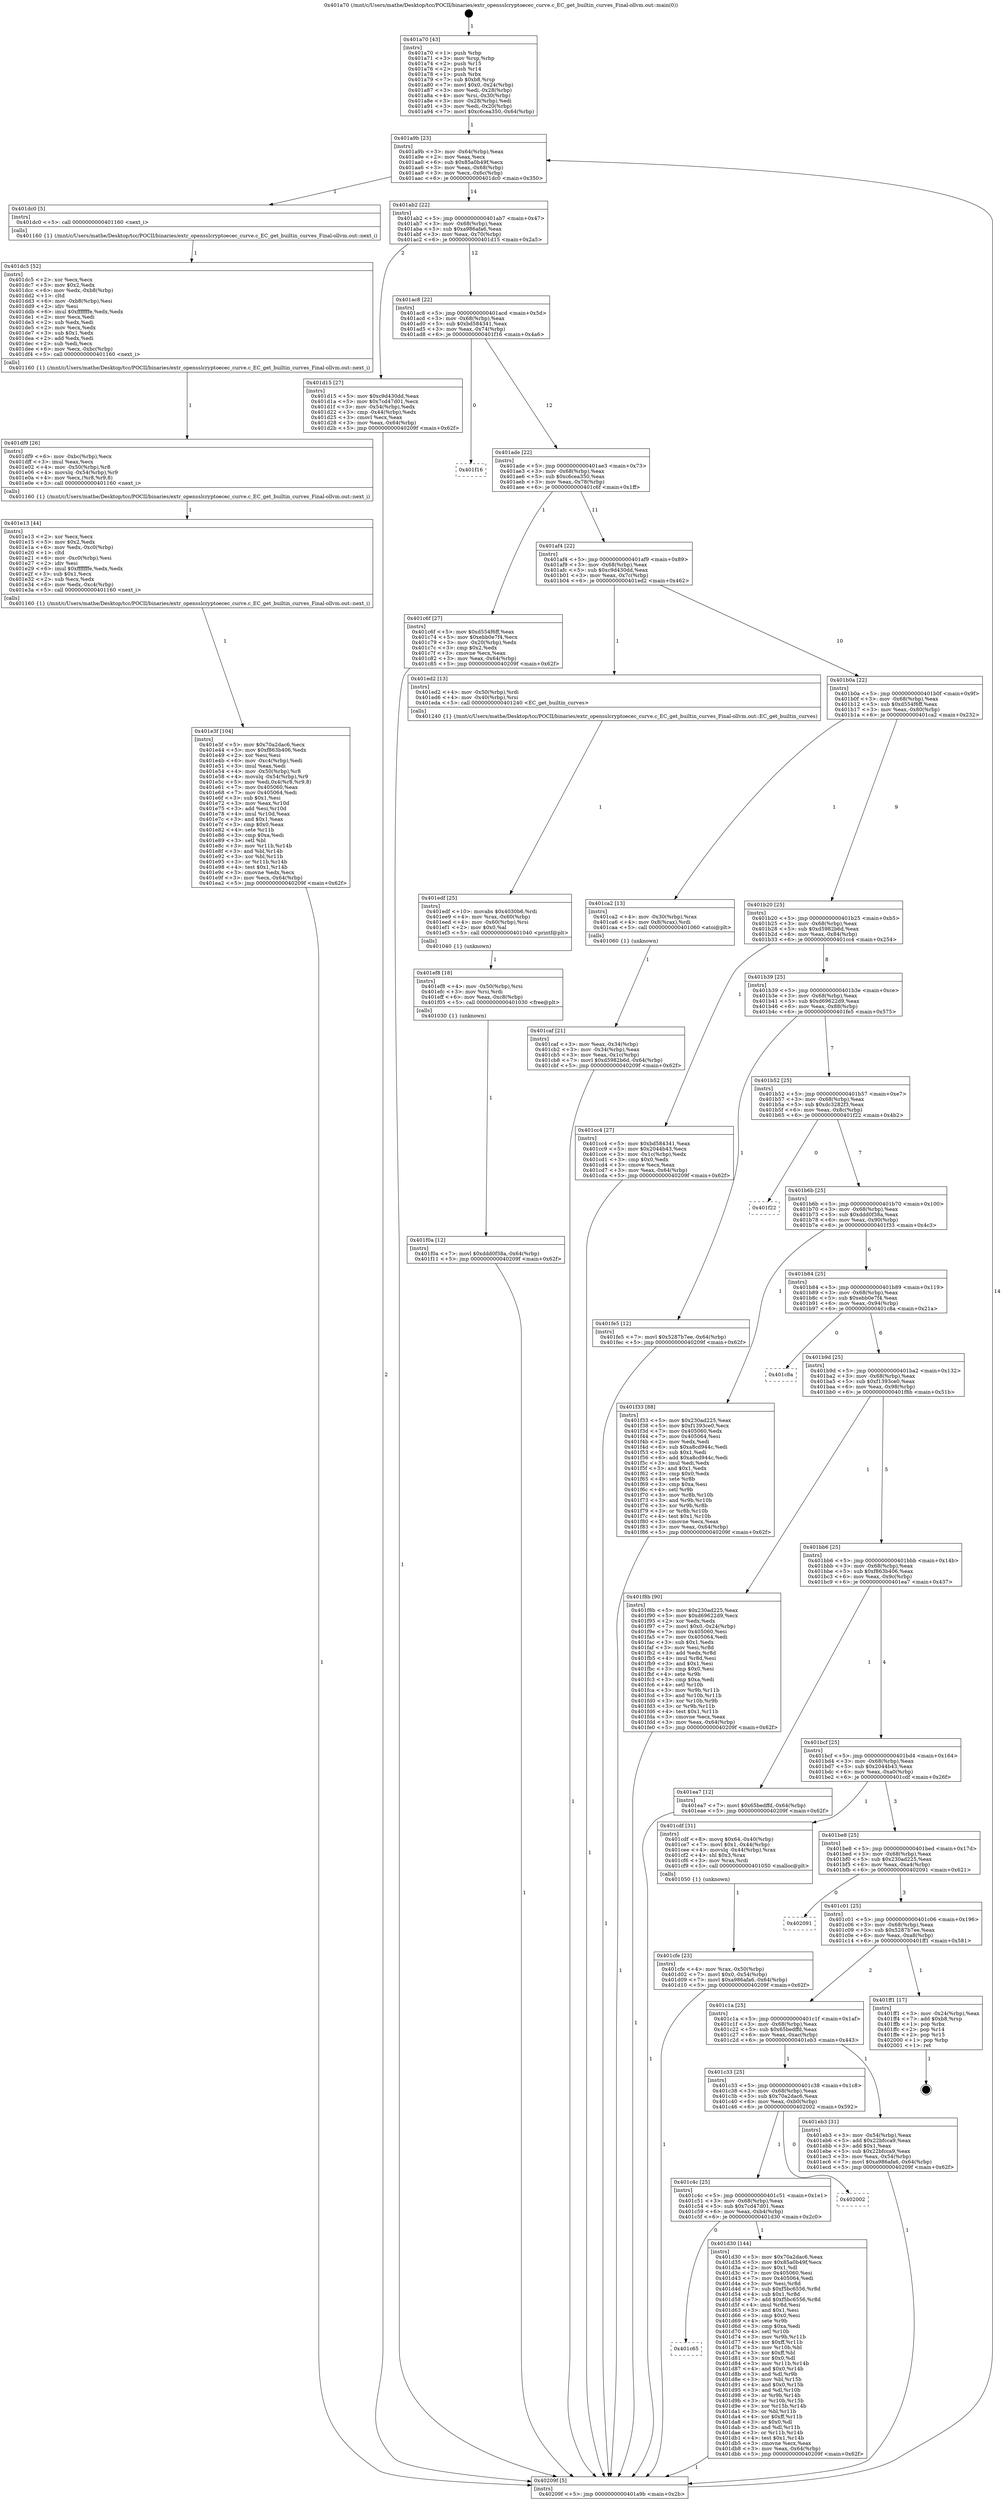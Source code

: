 digraph "0x401a70" {
  label = "0x401a70 (/mnt/c/Users/mathe/Desktop/tcc/POCII/binaries/extr_opensslcryptoecec_curve.c_EC_get_builtin_curves_Final-ollvm.out::main(0))"
  labelloc = "t"
  node[shape=record]

  Entry [label="",width=0.3,height=0.3,shape=circle,fillcolor=black,style=filled]
  "0x401a9b" [label="{
     0x401a9b [23]\l
     | [instrs]\l
     &nbsp;&nbsp;0x401a9b \<+3\>: mov -0x64(%rbp),%eax\l
     &nbsp;&nbsp;0x401a9e \<+2\>: mov %eax,%ecx\l
     &nbsp;&nbsp;0x401aa0 \<+6\>: sub $0x85a0b49f,%ecx\l
     &nbsp;&nbsp;0x401aa6 \<+3\>: mov %eax,-0x68(%rbp)\l
     &nbsp;&nbsp;0x401aa9 \<+3\>: mov %ecx,-0x6c(%rbp)\l
     &nbsp;&nbsp;0x401aac \<+6\>: je 0000000000401dc0 \<main+0x350\>\l
  }"]
  "0x401dc0" [label="{
     0x401dc0 [5]\l
     | [instrs]\l
     &nbsp;&nbsp;0x401dc0 \<+5\>: call 0000000000401160 \<next_i\>\l
     | [calls]\l
     &nbsp;&nbsp;0x401160 \{1\} (/mnt/c/Users/mathe/Desktop/tcc/POCII/binaries/extr_opensslcryptoecec_curve.c_EC_get_builtin_curves_Final-ollvm.out::next_i)\l
  }"]
  "0x401ab2" [label="{
     0x401ab2 [22]\l
     | [instrs]\l
     &nbsp;&nbsp;0x401ab2 \<+5\>: jmp 0000000000401ab7 \<main+0x47\>\l
     &nbsp;&nbsp;0x401ab7 \<+3\>: mov -0x68(%rbp),%eax\l
     &nbsp;&nbsp;0x401aba \<+5\>: sub $0xa986afa6,%eax\l
     &nbsp;&nbsp;0x401abf \<+3\>: mov %eax,-0x70(%rbp)\l
     &nbsp;&nbsp;0x401ac2 \<+6\>: je 0000000000401d15 \<main+0x2a5\>\l
  }"]
  Exit [label="",width=0.3,height=0.3,shape=circle,fillcolor=black,style=filled,peripheries=2]
  "0x401d15" [label="{
     0x401d15 [27]\l
     | [instrs]\l
     &nbsp;&nbsp;0x401d15 \<+5\>: mov $0xc9d430dd,%eax\l
     &nbsp;&nbsp;0x401d1a \<+5\>: mov $0x7cd47d01,%ecx\l
     &nbsp;&nbsp;0x401d1f \<+3\>: mov -0x54(%rbp),%edx\l
     &nbsp;&nbsp;0x401d22 \<+3\>: cmp -0x44(%rbp),%edx\l
     &nbsp;&nbsp;0x401d25 \<+3\>: cmovl %ecx,%eax\l
     &nbsp;&nbsp;0x401d28 \<+3\>: mov %eax,-0x64(%rbp)\l
     &nbsp;&nbsp;0x401d2b \<+5\>: jmp 000000000040209f \<main+0x62f\>\l
  }"]
  "0x401ac8" [label="{
     0x401ac8 [22]\l
     | [instrs]\l
     &nbsp;&nbsp;0x401ac8 \<+5\>: jmp 0000000000401acd \<main+0x5d\>\l
     &nbsp;&nbsp;0x401acd \<+3\>: mov -0x68(%rbp),%eax\l
     &nbsp;&nbsp;0x401ad0 \<+5\>: sub $0xbd584341,%eax\l
     &nbsp;&nbsp;0x401ad5 \<+3\>: mov %eax,-0x74(%rbp)\l
     &nbsp;&nbsp;0x401ad8 \<+6\>: je 0000000000401f16 \<main+0x4a6\>\l
  }"]
  "0x401f0a" [label="{
     0x401f0a [12]\l
     | [instrs]\l
     &nbsp;&nbsp;0x401f0a \<+7\>: movl $0xddd0f38a,-0x64(%rbp)\l
     &nbsp;&nbsp;0x401f11 \<+5\>: jmp 000000000040209f \<main+0x62f\>\l
  }"]
  "0x401f16" [label="{
     0x401f16\l
  }", style=dashed]
  "0x401ade" [label="{
     0x401ade [22]\l
     | [instrs]\l
     &nbsp;&nbsp;0x401ade \<+5\>: jmp 0000000000401ae3 \<main+0x73\>\l
     &nbsp;&nbsp;0x401ae3 \<+3\>: mov -0x68(%rbp),%eax\l
     &nbsp;&nbsp;0x401ae6 \<+5\>: sub $0xc6cea350,%eax\l
     &nbsp;&nbsp;0x401aeb \<+3\>: mov %eax,-0x78(%rbp)\l
     &nbsp;&nbsp;0x401aee \<+6\>: je 0000000000401c6f \<main+0x1ff\>\l
  }"]
  "0x401ef8" [label="{
     0x401ef8 [18]\l
     | [instrs]\l
     &nbsp;&nbsp;0x401ef8 \<+4\>: mov -0x50(%rbp),%rsi\l
     &nbsp;&nbsp;0x401efc \<+3\>: mov %rsi,%rdi\l
     &nbsp;&nbsp;0x401eff \<+6\>: mov %eax,-0xc8(%rbp)\l
     &nbsp;&nbsp;0x401f05 \<+5\>: call 0000000000401030 \<free@plt\>\l
     | [calls]\l
     &nbsp;&nbsp;0x401030 \{1\} (unknown)\l
  }"]
  "0x401c6f" [label="{
     0x401c6f [27]\l
     | [instrs]\l
     &nbsp;&nbsp;0x401c6f \<+5\>: mov $0xd554f6ff,%eax\l
     &nbsp;&nbsp;0x401c74 \<+5\>: mov $0xebb0e7f4,%ecx\l
     &nbsp;&nbsp;0x401c79 \<+3\>: mov -0x20(%rbp),%edx\l
     &nbsp;&nbsp;0x401c7c \<+3\>: cmp $0x2,%edx\l
     &nbsp;&nbsp;0x401c7f \<+3\>: cmovne %ecx,%eax\l
     &nbsp;&nbsp;0x401c82 \<+3\>: mov %eax,-0x64(%rbp)\l
     &nbsp;&nbsp;0x401c85 \<+5\>: jmp 000000000040209f \<main+0x62f\>\l
  }"]
  "0x401af4" [label="{
     0x401af4 [22]\l
     | [instrs]\l
     &nbsp;&nbsp;0x401af4 \<+5\>: jmp 0000000000401af9 \<main+0x89\>\l
     &nbsp;&nbsp;0x401af9 \<+3\>: mov -0x68(%rbp),%eax\l
     &nbsp;&nbsp;0x401afc \<+5\>: sub $0xc9d430dd,%eax\l
     &nbsp;&nbsp;0x401b01 \<+3\>: mov %eax,-0x7c(%rbp)\l
     &nbsp;&nbsp;0x401b04 \<+6\>: je 0000000000401ed2 \<main+0x462\>\l
  }"]
  "0x40209f" [label="{
     0x40209f [5]\l
     | [instrs]\l
     &nbsp;&nbsp;0x40209f \<+5\>: jmp 0000000000401a9b \<main+0x2b\>\l
  }"]
  "0x401a70" [label="{
     0x401a70 [43]\l
     | [instrs]\l
     &nbsp;&nbsp;0x401a70 \<+1\>: push %rbp\l
     &nbsp;&nbsp;0x401a71 \<+3\>: mov %rsp,%rbp\l
     &nbsp;&nbsp;0x401a74 \<+2\>: push %r15\l
     &nbsp;&nbsp;0x401a76 \<+2\>: push %r14\l
     &nbsp;&nbsp;0x401a78 \<+1\>: push %rbx\l
     &nbsp;&nbsp;0x401a79 \<+7\>: sub $0xb8,%rsp\l
     &nbsp;&nbsp;0x401a80 \<+7\>: movl $0x0,-0x24(%rbp)\l
     &nbsp;&nbsp;0x401a87 \<+3\>: mov %edi,-0x28(%rbp)\l
     &nbsp;&nbsp;0x401a8a \<+4\>: mov %rsi,-0x30(%rbp)\l
     &nbsp;&nbsp;0x401a8e \<+3\>: mov -0x28(%rbp),%edi\l
     &nbsp;&nbsp;0x401a91 \<+3\>: mov %edi,-0x20(%rbp)\l
     &nbsp;&nbsp;0x401a94 \<+7\>: movl $0xc6cea350,-0x64(%rbp)\l
  }"]
  "0x401edf" [label="{
     0x401edf [25]\l
     | [instrs]\l
     &nbsp;&nbsp;0x401edf \<+10\>: movabs $0x4030b6,%rdi\l
     &nbsp;&nbsp;0x401ee9 \<+4\>: mov %rax,-0x60(%rbp)\l
     &nbsp;&nbsp;0x401eed \<+4\>: mov -0x60(%rbp),%rsi\l
     &nbsp;&nbsp;0x401ef1 \<+2\>: mov $0x0,%al\l
     &nbsp;&nbsp;0x401ef3 \<+5\>: call 0000000000401040 \<printf@plt\>\l
     | [calls]\l
     &nbsp;&nbsp;0x401040 \{1\} (unknown)\l
  }"]
  "0x401ed2" [label="{
     0x401ed2 [13]\l
     | [instrs]\l
     &nbsp;&nbsp;0x401ed2 \<+4\>: mov -0x50(%rbp),%rdi\l
     &nbsp;&nbsp;0x401ed6 \<+4\>: mov -0x40(%rbp),%rsi\l
     &nbsp;&nbsp;0x401eda \<+5\>: call 0000000000401240 \<EC_get_builtin_curves\>\l
     | [calls]\l
     &nbsp;&nbsp;0x401240 \{1\} (/mnt/c/Users/mathe/Desktop/tcc/POCII/binaries/extr_opensslcryptoecec_curve.c_EC_get_builtin_curves_Final-ollvm.out::EC_get_builtin_curves)\l
  }"]
  "0x401b0a" [label="{
     0x401b0a [22]\l
     | [instrs]\l
     &nbsp;&nbsp;0x401b0a \<+5\>: jmp 0000000000401b0f \<main+0x9f\>\l
     &nbsp;&nbsp;0x401b0f \<+3\>: mov -0x68(%rbp),%eax\l
     &nbsp;&nbsp;0x401b12 \<+5\>: sub $0xd554f6ff,%eax\l
     &nbsp;&nbsp;0x401b17 \<+3\>: mov %eax,-0x80(%rbp)\l
     &nbsp;&nbsp;0x401b1a \<+6\>: je 0000000000401ca2 \<main+0x232\>\l
  }"]
  "0x401e3f" [label="{
     0x401e3f [104]\l
     | [instrs]\l
     &nbsp;&nbsp;0x401e3f \<+5\>: mov $0x70a2dac6,%ecx\l
     &nbsp;&nbsp;0x401e44 \<+5\>: mov $0xf863b406,%edx\l
     &nbsp;&nbsp;0x401e49 \<+2\>: xor %esi,%esi\l
     &nbsp;&nbsp;0x401e4b \<+6\>: mov -0xc4(%rbp),%edi\l
     &nbsp;&nbsp;0x401e51 \<+3\>: imul %eax,%edi\l
     &nbsp;&nbsp;0x401e54 \<+4\>: mov -0x50(%rbp),%r8\l
     &nbsp;&nbsp;0x401e58 \<+4\>: movslq -0x54(%rbp),%r9\l
     &nbsp;&nbsp;0x401e5c \<+5\>: mov %edi,0x4(%r8,%r9,8)\l
     &nbsp;&nbsp;0x401e61 \<+7\>: mov 0x405060,%eax\l
     &nbsp;&nbsp;0x401e68 \<+7\>: mov 0x405064,%edi\l
     &nbsp;&nbsp;0x401e6f \<+3\>: sub $0x1,%esi\l
     &nbsp;&nbsp;0x401e72 \<+3\>: mov %eax,%r10d\l
     &nbsp;&nbsp;0x401e75 \<+3\>: add %esi,%r10d\l
     &nbsp;&nbsp;0x401e78 \<+4\>: imul %r10d,%eax\l
     &nbsp;&nbsp;0x401e7c \<+3\>: and $0x1,%eax\l
     &nbsp;&nbsp;0x401e7f \<+3\>: cmp $0x0,%eax\l
     &nbsp;&nbsp;0x401e82 \<+4\>: sete %r11b\l
     &nbsp;&nbsp;0x401e86 \<+3\>: cmp $0xa,%edi\l
     &nbsp;&nbsp;0x401e89 \<+3\>: setl %bl\l
     &nbsp;&nbsp;0x401e8c \<+3\>: mov %r11b,%r14b\l
     &nbsp;&nbsp;0x401e8f \<+3\>: and %bl,%r14b\l
     &nbsp;&nbsp;0x401e92 \<+3\>: xor %bl,%r11b\l
     &nbsp;&nbsp;0x401e95 \<+3\>: or %r11b,%r14b\l
     &nbsp;&nbsp;0x401e98 \<+4\>: test $0x1,%r14b\l
     &nbsp;&nbsp;0x401e9c \<+3\>: cmovne %edx,%ecx\l
     &nbsp;&nbsp;0x401e9f \<+3\>: mov %ecx,-0x64(%rbp)\l
     &nbsp;&nbsp;0x401ea2 \<+5\>: jmp 000000000040209f \<main+0x62f\>\l
  }"]
  "0x401ca2" [label="{
     0x401ca2 [13]\l
     | [instrs]\l
     &nbsp;&nbsp;0x401ca2 \<+4\>: mov -0x30(%rbp),%rax\l
     &nbsp;&nbsp;0x401ca6 \<+4\>: mov 0x8(%rax),%rdi\l
     &nbsp;&nbsp;0x401caa \<+5\>: call 0000000000401060 \<atoi@plt\>\l
     | [calls]\l
     &nbsp;&nbsp;0x401060 \{1\} (unknown)\l
  }"]
  "0x401b20" [label="{
     0x401b20 [25]\l
     | [instrs]\l
     &nbsp;&nbsp;0x401b20 \<+5\>: jmp 0000000000401b25 \<main+0xb5\>\l
     &nbsp;&nbsp;0x401b25 \<+3\>: mov -0x68(%rbp),%eax\l
     &nbsp;&nbsp;0x401b28 \<+5\>: sub $0xd5982b6d,%eax\l
     &nbsp;&nbsp;0x401b2d \<+6\>: mov %eax,-0x84(%rbp)\l
     &nbsp;&nbsp;0x401b33 \<+6\>: je 0000000000401cc4 \<main+0x254\>\l
  }"]
  "0x401caf" [label="{
     0x401caf [21]\l
     | [instrs]\l
     &nbsp;&nbsp;0x401caf \<+3\>: mov %eax,-0x34(%rbp)\l
     &nbsp;&nbsp;0x401cb2 \<+3\>: mov -0x34(%rbp),%eax\l
     &nbsp;&nbsp;0x401cb5 \<+3\>: mov %eax,-0x1c(%rbp)\l
     &nbsp;&nbsp;0x401cb8 \<+7\>: movl $0xd5982b6d,-0x64(%rbp)\l
     &nbsp;&nbsp;0x401cbf \<+5\>: jmp 000000000040209f \<main+0x62f\>\l
  }"]
  "0x401e13" [label="{
     0x401e13 [44]\l
     | [instrs]\l
     &nbsp;&nbsp;0x401e13 \<+2\>: xor %ecx,%ecx\l
     &nbsp;&nbsp;0x401e15 \<+5\>: mov $0x2,%edx\l
     &nbsp;&nbsp;0x401e1a \<+6\>: mov %edx,-0xc0(%rbp)\l
     &nbsp;&nbsp;0x401e20 \<+1\>: cltd\l
     &nbsp;&nbsp;0x401e21 \<+6\>: mov -0xc0(%rbp),%esi\l
     &nbsp;&nbsp;0x401e27 \<+2\>: idiv %esi\l
     &nbsp;&nbsp;0x401e29 \<+6\>: imul $0xfffffffe,%edx,%edx\l
     &nbsp;&nbsp;0x401e2f \<+3\>: sub $0x1,%ecx\l
     &nbsp;&nbsp;0x401e32 \<+2\>: sub %ecx,%edx\l
     &nbsp;&nbsp;0x401e34 \<+6\>: mov %edx,-0xc4(%rbp)\l
     &nbsp;&nbsp;0x401e3a \<+5\>: call 0000000000401160 \<next_i\>\l
     | [calls]\l
     &nbsp;&nbsp;0x401160 \{1\} (/mnt/c/Users/mathe/Desktop/tcc/POCII/binaries/extr_opensslcryptoecec_curve.c_EC_get_builtin_curves_Final-ollvm.out::next_i)\l
  }"]
  "0x401cc4" [label="{
     0x401cc4 [27]\l
     | [instrs]\l
     &nbsp;&nbsp;0x401cc4 \<+5\>: mov $0xbd584341,%eax\l
     &nbsp;&nbsp;0x401cc9 \<+5\>: mov $0x2044b43,%ecx\l
     &nbsp;&nbsp;0x401cce \<+3\>: mov -0x1c(%rbp),%edx\l
     &nbsp;&nbsp;0x401cd1 \<+3\>: cmp $0x0,%edx\l
     &nbsp;&nbsp;0x401cd4 \<+3\>: cmove %ecx,%eax\l
     &nbsp;&nbsp;0x401cd7 \<+3\>: mov %eax,-0x64(%rbp)\l
     &nbsp;&nbsp;0x401cda \<+5\>: jmp 000000000040209f \<main+0x62f\>\l
  }"]
  "0x401b39" [label="{
     0x401b39 [25]\l
     | [instrs]\l
     &nbsp;&nbsp;0x401b39 \<+5\>: jmp 0000000000401b3e \<main+0xce\>\l
     &nbsp;&nbsp;0x401b3e \<+3\>: mov -0x68(%rbp),%eax\l
     &nbsp;&nbsp;0x401b41 \<+5\>: sub $0xd69622d9,%eax\l
     &nbsp;&nbsp;0x401b46 \<+6\>: mov %eax,-0x88(%rbp)\l
     &nbsp;&nbsp;0x401b4c \<+6\>: je 0000000000401fe5 \<main+0x575\>\l
  }"]
  "0x401df9" [label="{
     0x401df9 [26]\l
     | [instrs]\l
     &nbsp;&nbsp;0x401df9 \<+6\>: mov -0xbc(%rbp),%ecx\l
     &nbsp;&nbsp;0x401dff \<+3\>: imul %eax,%ecx\l
     &nbsp;&nbsp;0x401e02 \<+4\>: mov -0x50(%rbp),%r8\l
     &nbsp;&nbsp;0x401e06 \<+4\>: movslq -0x54(%rbp),%r9\l
     &nbsp;&nbsp;0x401e0a \<+4\>: mov %ecx,(%r8,%r9,8)\l
     &nbsp;&nbsp;0x401e0e \<+5\>: call 0000000000401160 \<next_i\>\l
     | [calls]\l
     &nbsp;&nbsp;0x401160 \{1\} (/mnt/c/Users/mathe/Desktop/tcc/POCII/binaries/extr_opensslcryptoecec_curve.c_EC_get_builtin_curves_Final-ollvm.out::next_i)\l
  }"]
  "0x401fe5" [label="{
     0x401fe5 [12]\l
     | [instrs]\l
     &nbsp;&nbsp;0x401fe5 \<+7\>: movl $0x5287b7ee,-0x64(%rbp)\l
     &nbsp;&nbsp;0x401fec \<+5\>: jmp 000000000040209f \<main+0x62f\>\l
  }"]
  "0x401b52" [label="{
     0x401b52 [25]\l
     | [instrs]\l
     &nbsp;&nbsp;0x401b52 \<+5\>: jmp 0000000000401b57 \<main+0xe7\>\l
     &nbsp;&nbsp;0x401b57 \<+3\>: mov -0x68(%rbp),%eax\l
     &nbsp;&nbsp;0x401b5a \<+5\>: sub $0xdc3282f3,%eax\l
     &nbsp;&nbsp;0x401b5f \<+6\>: mov %eax,-0x8c(%rbp)\l
     &nbsp;&nbsp;0x401b65 \<+6\>: je 0000000000401f22 \<main+0x4b2\>\l
  }"]
  "0x401dc5" [label="{
     0x401dc5 [52]\l
     | [instrs]\l
     &nbsp;&nbsp;0x401dc5 \<+2\>: xor %ecx,%ecx\l
     &nbsp;&nbsp;0x401dc7 \<+5\>: mov $0x2,%edx\l
     &nbsp;&nbsp;0x401dcc \<+6\>: mov %edx,-0xb8(%rbp)\l
     &nbsp;&nbsp;0x401dd2 \<+1\>: cltd\l
     &nbsp;&nbsp;0x401dd3 \<+6\>: mov -0xb8(%rbp),%esi\l
     &nbsp;&nbsp;0x401dd9 \<+2\>: idiv %esi\l
     &nbsp;&nbsp;0x401ddb \<+6\>: imul $0xfffffffe,%edx,%edx\l
     &nbsp;&nbsp;0x401de1 \<+2\>: mov %ecx,%edi\l
     &nbsp;&nbsp;0x401de3 \<+2\>: sub %edx,%edi\l
     &nbsp;&nbsp;0x401de5 \<+2\>: mov %ecx,%edx\l
     &nbsp;&nbsp;0x401de7 \<+3\>: sub $0x1,%edx\l
     &nbsp;&nbsp;0x401dea \<+2\>: add %edx,%edi\l
     &nbsp;&nbsp;0x401dec \<+2\>: sub %edi,%ecx\l
     &nbsp;&nbsp;0x401dee \<+6\>: mov %ecx,-0xbc(%rbp)\l
     &nbsp;&nbsp;0x401df4 \<+5\>: call 0000000000401160 \<next_i\>\l
     | [calls]\l
     &nbsp;&nbsp;0x401160 \{1\} (/mnt/c/Users/mathe/Desktop/tcc/POCII/binaries/extr_opensslcryptoecec_curve.c_EC_get_builtin_curves_Final-ollvm.out::next_i)\l
  }"]
  "0x401f22" [label="{
     0x401f22\l
  }", style=dashed]
  "0x401b6b" [label="{
     0x401b6b [25]\l
     | [instrs]\l
     &nbsp;&nbsp;0x401b6b \<+5\>: jmp 0000000000401b70 \<main+0x100\>\l
     &nbsp;&nbsp;0x401b70 \<+3\>: mov -0x68(%rbp),%eax\l
     &nbsp;&nbsp;0x401b73 \<+5\>: sub $0xddd0f38a,%eax\l
     &nbsp;&nbsp;0x401b78 \<+6\>: mov %eax,-0x90(%rbp)\l
     &nbsp;&nbsp;0x401b7e \<+6\>: je 0000000000401f33 \<main+0x4c3\>\l
  }"]
  "0x401c65" [label="{
     0x401c65\l
  }", style=dashed]
  "0x401f33" [label="{
     0x401f33 [88]\l
     | [instrs]\l
     &nbsp;&nbsp;0x401f33 \<+5\>: mov $0x230ad225,%eax\l
     &nbsp;&nbsp;0x401f38 \<+5\>: mov $0xf1393ce0,%ecx\l
     &nbsp;&nbsp;0x401f3d \<+7\>: mov 0x405060,%edx\l
     &nbsp;&nbsp;0x401f44 \<+7\>: mov 0x405064,%esi\l
     &nbsp;&nbsp;0x401f4b \<+2\>: mov %edx,%edi\l
     &nbsp;&nbsp;0x401f4d \<+6\>: sub $0xa8cd944c,%edi\l
     &nbsp;&nbsp;0x401f53 \<+3\>: sub $0x1,%edi\l
     &nbsp;&nbsp;0x401f56 \<+6\>: add $0xa8cd944c,%edi\l
     &nbsp;&nbsp;0x401f5c \<+3\>: imul %edi,%edx\l
     &nbsp;&nbsp;0x401f5f \<+3\>: and $0x1,%edx\l
     &nbsp;&nbsp;0x401f62 \<+3\>: cmp $0x0,%edx\l
     &nbsp;&nbsp;0x401f65 \<+4\>: sete %r8b\l
     &nbsp;&nbsp;0x401f69 \<+3\>: cmp $0xa,%esi\l
     &nbsp;&nbsp;0x401f6c \<+4\>: setl %r9b\l
     &nbsp;&nbsp;0x401f70 \<+3\>: mov %r8b,%r10b\l
     &nbsp;&nbsp;0x401f73 \<+3\>: and %r9b,%r10b\l
     &nbsp;&nbsp;0x401f76 \<+3\>: xor %r9b,%r8b\l
     &nbsp;&nbsp;0x401f79 \<+3\>: or %r8b,%r10b\l
     &nbsp;&nbsp;0x401f7c \<+4\>: test $0x1,%r10b\l
     &nbsp;&nbsp;0x401f80 \<+3\>: cmovne %ecx,%eax\l
     &nbsp;&nbsp;0x401f83 \<+3\>: mov %eax,-0x64(%rbp)\l
     &nbsp;&nbsp;0x401f86 \<+5\>: jmp 000000000040209f \<main+0x62f\>\l
  }"]
  "0x401b84" [label="{
     0x401b84 [25]\l
     | [instrs]\l
     &nbsp;&nbsp;0x401b84 \<+5\>: jmp 0000000000401b89 \<main+0x119\>\l
     &nbsp;&nbsp;0x401b89 \<+3\>: mov -0x68(%rbp),%eax\l
     &nbsp;&nbsp;0x401b8c \<+5\>: sub $0xebb0e7f4,%eax\l
     &nbsp;&nbsp;0x401b91 \<+6\>: mov %eax,-0x94(%rbp)\l
     &nbsp;&nbsp;0x401b97 \<+6\>: je 0000000000401c8a \<main+0x21a\>\l
  }"]
  "0x401d30" [label="{
     0x401d30 [144]\l
     | [instrs]\l
     &nbsp;&nbsp;0x401d30 \<+5\>: mov $0x70a2dac6,%eax\l
     &nbsp;&nbsp;0x401d35 \<+5\>: mov $0x85a0b49f,%ecx\l
     &nbsp;&nbsp;0x401d3a \<+2\>: mov $0x1,%dl\l
     &nbsp;&nbsp;0x401d3c \<+7\>: mov 0x405060,%esi\l
     &nbsp;&nbsp;0x401d43 \<+7\>: mov 0x405064,%edi\l
     &nbsp;&nbsp;0x401d4a \<+3\>: mov %esi,%r8d\l
     &nbsp;&nbsp;0x401d4d \<+7\>: sub $0xf5bc6556,%r8d\l
     &nbsp;&nbsp;0x401d54 \<+4\>: sub $0x1,%r8d\l
     &nbsp;&nbsp;0x401d58 \<+7\>: add $0xf5bc6556,%r8d\l
     &nbsp;&nbsp;0x401d5f \<+4\>: imul %r8d,%esi\l
     &nbsp;&nbsp;0x401d63 \<+3\>: and $0x1,%esi\l
     &nbsp;&nbsp;0x401d66 \<+3\>: cmp $0x0,%esi\l
     &nbsp;&nbsp;0x401d69 \<+4\>: sete %r9b\l
     &nbsp;&nbsp;0x401d6d \<+3\>: cmp $0xa,%edi\l
     &nbsp;&nbsp;0x401d70 \<+4\>: setl %r10b\l
     &nbsp;&nbsp;0x401d74 \<+3\>: mov %r9b,%r11b\l
     &nbsp;&nbsp;0x401d77 \<+4\>: xor $0xff,%r11b\l
     &nbsp;&nbsp;0x401d7b \<+3\>: mov %r10b,%bl\l
     &nbsp;&nbsp;0x401d7e \<+3\>: xor $0xff,%bl\l
     &nbsp;&nbsp;0x401d81 \<+3\>: xor $0x0,%dl\l
     &nbsp;&nbsp;0x401d84 \<+3\>: mov %r11b,%r14b\l
     &nbsp;&nbsp;0x401d87 \<+4\>: and $0x0,%r14b\l
     &nbsp;&nbsp;0x401d8b \<+3\>: and %dl,%r9b\l
     &nbsp;&nbsp;0x401d8e \<+3\>: mov %bl,%r15b\l
     &nbsp;&nbsp;0x401d91 \<+4\>: and $0x0,%r15b\l
     &nbsp;&nbsp;0x401d95 \<+3\>: and %dl,%r10b\l
     &nbsp;&nbsp;0x401d98 \<+3\>: or %r9b,%r14b\l
     &nbsp;&nbsp;0x401d9b \<+3\>: or %r10b,%r15b\l
     &nbsp;&nbsp;0x401d9e \<+3\>: xor %r15b,%r14b\l
     &nbsp;&nbsp;0x401da1 \<+3\>: or %bl,%r11b\l
     &nbsp;&nbsp;0x401da4 \<+4\>: xor $0xff,%r11b\l
     &nbsp;&nbsp;0x401da8 \<+3\>: or $0x0,%dl\l
     &nbsp;&nbsp;0x401dab \<+3\>: and %dl,%r11b\l
     &nbsp;&nbsp;0x401dae \<+3\>: or %r11b,%r14b\l
     &nbsp;&nbsp;0x401db1 \<+4\>: test $0x1,%r14b\l
     &nbsp;&nbsp;0x401db5 \<+3\>: cmovne %ecx,%eax\l
     &nbsp;&nbsp;0x401db8 \<+3\>: mov %eax,-0x64(%rbp)\l
     &nbsp;&nbsp;0x401dbb \<+5\>: jmp 000000000040209f \<main+0x62f\>\l
  }"]
  "0x401c8a" [label="{
     0x401c8a\l
  }", style=dashed]
  "0x401b9d" [label="{
     0x401b9d [25]\l
     | [instrs]\l
     &nbsp;&nbsp;0x401b9d \<+5\>: jmp 0000000000401ba2 \<main+0x132\>\l
     &nbsp;&nbsp;0x401ba2 \<+3\>: mov -0x68(%rbp),%eax\l
     &nbsp;&nbsp;0x401ba5 \<+5\>: sub $0xf1393ce0,%eax\l
     &nbsp;&nbsp;0x401baa \<+6\>: mov %eax,-0x98(%rbp)\l
     &nbsp;&nbsp;0x401bb0 \<+6\>: je 0000000000401f8b \<main+0x51b\>\l
  }"]
  "0x401c4c" [label="{
     0x401c4c [25]\l
     | [instrs]\l
     &nbsp;&nbsp;0x401c4c \<+5\>: jmp 0000000000401c51 \<main+0x1e1\>\l
     &nbsp;&nbsp;0x401c51 \<+3\>: mov -0x68(%rbp),%eax\l
     &nbsp;&nbsp;0x401c54 \<+5\>: sub $0x7cd47d01,%eax\l
     &nbsp;&nbsp;0x401c59 \<+6\>: mov %eax,-0xb4(%rbp)\l
     &nbsp;&nbsp;0x401c5f \<+6\>: je 0000000000401d30 \<main+0x2c0\>\l
  }"]
  "0x401f8b" [label="{
     0x401f8b [90]\l
     | [instrs]\l
     &nbsp;&nbsp;0x401f8b \<+5\>: mov $0x230ad225,%eax\l
     &nbsp;&nbsp;0x401f90 \<+5\>: mov $0xd69622d9,%ecx\l
     &nbsp;&nbsp;0x401f95 \<+2\>: xor %edx,%edx\l
     &nbsp;&nbsp;0x401f97 \<+7\>: movl $0x0,-0x24(%rbp)\l
     &nbsp;&nbsp;0x401f9e \<+7\>: mov 0x405060,%esi\l
     &nbsp;&nbsp;0x401fa5 \<+7\>: mov 0x405064,%edi\l
     &nbsp;&nbsp;0x401fac \<+3\>: sub $0x1,%edx\l
     &nbsp;&nbsp;0x401faf \<+3\>: mov %esi,%r8d\l
     &nbsp;&nbsp;0x401fb2 \<+3\>: add %edx,%r8d\l
     &nbsp;&nbsp;0x401fb5 \<+4\>: imul %r8d,%esi\l
     &nbsp;&nbsp;0x401fb9 \<+3\>: and $0x1,%esi\l
     &nbsp;&nbsp;0x401fbc \<+3\>: cmp $0x0,%esi\l
     &nbsp;&nbsp;0x401fbf \<+4\>: sete %r9b\l
     &nbsp;&nbsp;0x401fc3 \<+3\>: cmp $0xa,%edi\l
     &nbsp;&nbsp;0x401fc6 \<+4\>: setl %r10b\l
     &nbsp;&nbsp;0x401fca \<+3\>: mov %r9b,%r11b\l
     &nbsp;&nbsp;0x401fcd \<+3\>: and %r10b,%r11b\l
     &nbsp;&nbsp;0x401fd0 \<+3\>: xor %r10b,%r9b\l
     &nbsp;&nbsp;0x401fd3 \<+3\>: or %r9b,%r11b\l
     &nbsp;&nbsp;0x401fd6 \<+4\>: test $0x1,%r11b\l
     &nbsp;&nbsp;0x401fda \<+3\>: cmovne %ecx,%eax\l
     &nbsp;&nbsp;0x401fdd \<+3\>: mov %eax,-0x64(%rbp)\l
     &nbsp;&nbsp;0x401fe0 \<+5\>: jmp 000000000040209f \<main+0x62f\>\l
  }"]
  "0x401bb6" [label="{
     0x401bb6 [25]\l
     | [instrs]\l
     &nbsp;&nbsp;0x401bb6 \<+5\>: jmp 0000000000401bbb \<main+0x14b\>\l
     &nbsp;&nbsp;0x401bbb \<+3\>: mov -0x68(%rbp),%eax\l
     &nbsp;&nbsp;0x401bbe \<+5\>: sub $0xf863b406,%eax\l
     &nbsp;&nbsp;0x401bc3 \<+6\>: mov %eax,-0x9c(%rbp)\l
     &nbsp;&nbsp;0x401bc9 \<+6\>: je 0000000000401ea7 \<main+0x437\>\l
  }"]
  "0x402002" [label="{
     0x402002\l
  }", style=dashed]
  "0x401ea7" [label="{
     0x401ea7 [12]\l
     | [instrs]\l
     &nbsp;&nbsp;0x401ea7 \<+7\>: movl $0x65bedffd,-0x64(%rbp)\l
     &nbsp;&nbsp;0x401eae \<+5\>: jmp 000000000040209f \<main+0x62f\>\l
  }"]
  "0x401bcf" [label="{
     0x401bcf [25]\l
     | [instrs]\l
     &nbsp;&nbsp;0x401bcf \<+5\>: jmp 0000000000401bd4 \<main+0x164\>\l
     &nbsp;&nbsp;0x401bd4 \<+3\>: mov -0x68(%rbp),%eax\l
     &nbsp;&nbsp;0x401bd7 \<+5\>: sub $0x2044b43,%eax\l
     &nbsp;&nbsp;0x401bdc \<+6\>: mov %eax,-0xa0(%rbp)\l
     &nbsp;&nbsp;0x401be2 \<+6\>: je 0000000000401cdf \<main+0x26f\>\l
  }"]
  "0x401c33" [label="{
     0x401c33 [25]\l
     | [instrs]\l
     &nbsp;&nbsp;0x401c33 \<+5\>: jmp 0000000000401c38 \<main+0x1c8\>\l
     &nbsp;&nbsp;0x401c38 \<+3\>: mov -0x68(%rbp),%eax\l
     &nbsp;&nbsp;0x401c3b \<+5\>: sub $0x70a2dac6,%eax\l
     &nbsp;&nbsp;0x401c40 \<+6\>: mov %eax,-0xb0(%rbp)\l
     &nbsp;&nbsp;0x401c46 \<+6\>: je 0000000000402002 \<main+0x592\>\l
  }"]
  "0x401cdf" [label="{
     0x401cdf [31]\l
     | [instrs]\l
     &nbsp;&nbsp;0x401cdf \<+8\>: movq $0x64,-0x40(%rbp)\l
     &nbsp;&nbsp;0x401ce7 \<+7\>: movl $0x1,-0x44(%rbp)\l
     &nbsp;&nbsp;0x401cee \<+4\>: movslq -0x44(%rbp),%rax\l
     &nbsp;&nbsp;0x401cf2 \<+4\>: shl $0x3,%rax\l
     &nbsp;&nbsp;0x401cf6 \<+3\>: mov %rax,%rdi\l
     &nbsp;&nbsp;0x401cf9 \<+5\>: call 0000000000401050 \<malloc@plt\>\l
     | [calls]\l
     &nbsp;&nbsp;0x401050 \{1\} (unknown)\l
  }"]
  "0x401be8" [label="{
     0x401be8 [25]\l
     | [instrs]\l
     &nbsp;&nbsp;0x401be8 \<+5\>: jmp 0000000000401bed \<main+0x17d\>\l
     &nbsp;&nbsp;0x401bed \<+3\>: mov -0x68(%rbp),%eax\l
     &nbsp;&nbsp;0x401bf0 \<+5\>: sub $0x230ad225,%eax\l
     &nbsp;&nbsp;0x401bf5 \<+6\>: mov %eax,-0xa4(%rbp)\l
     &nbsp;&nbsp;0x401bfb \<+6\>: je 0000000000402091 \<main+0x621\>\l
  }"]
  "0x401cfe" [label="{
     0x401cfe [23]\l
     | [instrs]\l
     &nbsp;&nbsp;0x401cfe \<+4\>: mov %rax,-0x50(%rbp)\l
     &nbsp;&nbsp;0x401d02 \<+7\>: movl $0x0,-0x54(%rbp)\l
     &nbsp;&nbsp;0x401d09 \<+7\>: movl $0xa986afa6,-0x64(%rbp)\l
     &nbsp;&nbsp;0x401d10 \<+5\>: jmp 000000000040209f \<main+0x62f\>\l
  }"]
  "0x401eb3" [label="{
     0x401eb3 [31]\l
     | [instrs]\l
     &nbsp;&nbsp;0x401eb3 \<+3\>: mov -0x54(%rbp),%eax\l
     &nbsp;&nbsp;0x401eb6 \<+5\>: add $0x22bfcca9,%eax\l
     &nbsp;&nbsp;0x401ebb \<+3\>: add $0x1,%eax\l
     &nbsp;&nbsp;0x401ebe \<+5\>: sub $0x22bfcca9,%eax\l
     &nbsp;&nbsp;0x401ec3 \<+3\>: mov %eax,-0x54(%rbp)\l
     &nbsp;&nbsp;0x401ec6 \<+7\>: movl $0xa986afa6,-0x64(%rbp)\l
     &nbsp;&nbsp;0x401ecd \<+5\>: jmp 000000000040209f \<main+0x62f\>\l
  }"]
  "0x402091" [label="{
     0x402091\l
  }", style=dashed]
  "0x401c01" [label="{
     0x401c01 [25]\l
     | [instrs]\l
     &nbsp;&nbsp;0x401c01 \<+5\>: jmp 0000000000401c06 \<main+0x196\>\l
     &nbsp;&nbsp;0x401c06 \<+3\>: mov -0x68(%rbp),%eax\l
     &nbsp;&nbsp;0x401c09 \<+5\>: sub $0x5287b7ee,%eax\l
     &nbsp;&nbsp;0x401c0e \<+6\>: mov %eax,-0xa8(%rbp)\l
     &nbsp;&nbsp;0x401c14 \<+6\>: je 0000000000401ff1 \<main+0x581\>\l
  }"]
  "0x401c1a" [label="{
     0x401c1a [25]\l
     | [instrs]\l
     &nbsp;&nbsp;0x401c1a \<+5\>: jmp 0000000000401c1f \<main+0x1af\>\l
     &nbsp;&nbsp;0x401c1f \<+3\>: mov -0x68(%rbp),%eax\l
     &nbsp;&nbsp;0x401c22 \<+5\>: sub $0x65bedffd,%eax\l
     &nbsp;&nbsp;0x401c27 \<+6\>: mov %eax,-0xac(%rbp)\l
     &nbsp;&nbsp;0x401c2d \<+6\>: je 0000000000401eb3 \<main+0x443\>\l
  }"]
  "0x401ff1" [label="{
     0x401ff1 [17]\l
     | [instrs]\l
     &nbsp;&nbsp;0x401ff1 \<+3\>: mov -0x24(%rbp),%eax\l
     &nbsp;&nbsp;0x401ff4 \<+7\>: add $0xb8,%rsp\l
     &nbsp;&nbsp;0x401ffb \<+1\>: pop %rbx\l
     &nbsp;&nbsp;0x401ffc \<+2\>: pop %r14\l
     &nbsp;&nbsp;0x401ffe \<+2\>: pop %r15\l
     &nbsp;&nbsp;0x402000 \<+1\>: pop %rbp\l
     &nbsp;&nbsp;0x402001 \<+1\>: ret\l
  }"]
  Entry -> "0x401a70" [label=" 1"]
  "0x401a9b" -> "0x401dc0" [label=" 1"]
  "0x401a9b" -> "0x401ab2" [label=" 14"]
  "0x401ff1" -> Exit [label=" 1"]
  "0x401ab2" -> "0x401d15" [label=" 2"]
  "0x401ab2" -> "0x401ac8" [label=" 12"]
  "0x401fe5" -> "0x40209f" [label=" 1"]
  "0x401ac8" -> "0x401f16" [label=" 0"]
  "0x401ac8" -> "0x401ade" [label=" 12"]
  "0x401f8b" -> "0x40209f" [label=" 1"]
  "0x401ade" -> "0x401c6f" [label=" 1"]
  "0x401ade" -> "0x401af4" [label=" 11"]
  "0x401c6f" -> "0x40209f" [label=" 1"]
  "0x401a70" -> "0x401a9b" [label=" 1"]
  "0x40209f" -> "0x401a9b" [label=" 14"]
  "0x401f33" -> "0x40209f" [label=" 1"]
  "0x401af4" -> "0x401ed2" [label=" 1"]
  "0x401af4" -> "0x401b0a" [label=" 10"]
  "0x401f0a" -> "0x40209f" [label=" 1"]
  "0x401b0a" -> "0x401ca2" [label=" 1"]
  "0x401b0a" -> "0x401b20" [label=" 9"]
  "0x401ca2" -> "0x401caf" [label=" 1"]
  "0x401caf" -> "0x40209f" [label=" 1"]
  "0x401ef8" -> "0x401f0a" [label=" 1"]
  "0x401b20" -> "0x401cc4" [label=" 1"]
  "0x401b20" -> "0x401b39" [label=" 8"]
  "0x401cc4" -> "0x40209f" [label=" 1"]
  "0x401edf" -> "0x401ef8" [label=" 1"]
  "0x401b39" -> "0x401fe5" [label=" 1"]
  "0x401b39" -> "0x401b52" [label=" 7"]
  "0x401ed2" -> "0x401edf" [label=" 1"]
  "0x401b52" -> "0x401f22" [label=" 0"]
  "0x401b52" -> "0x401b6b" [label=" 7"]
  "0x401eb3" -> "0x40209f" [label=" 1"]
  "0x401b6b" -> "0x401f33" [label=" 1"]
  "0x401b6b" -> "0x401b84" [label=" 6"]
  "0x401ea7" -> "0x40209f" [label=" 1"]
  "0x401b84" -> "0x401c8a" [label=" 0"]
  "0x401b84" -> "0x401b9d" [label=" 6"]
  "0x401e3f" -> "0x40209f" [label=" 1"]
  "0x401b9d" -> "0x401f8b" [label=" 1"]
  "0x401b9d" -> "0x401bb6" [label=" 5"]
  "0x401df9" -> "0x401e13" [label=" 1"]
  "0x401bb6" -> "0x401ea7" [label=" 1"]
  "0x401bb6" -> "0x401bcf" [label=" 4"]
  "0x401dc5" -> "0x401df9" [label=" 1"]
  "0x401bcf" -> "0x401cdf" [label=" 1"]
  "0x401bcf" -> "0x401be8" [label=" 3"]
  "0x401cdf" -> "0x401cfe" [label=" 1"]
  "0x401cfe" -> "0x40209f" [label=" 1"]
  "0x401d15" -> "0x40209f" [label=" 2"]
  "0x401d30" -> "0x40209f" [label=" 1"]
  "0x401be8" -> "0x402091" [label=" 0"]
  "0x401be8" -> "0x401c01" [label=" 3"]
  "0x401c4c" -> "0x401c65" [label=" 0"]
  "0x401c01" -> "0x401ff1" [label=" 1"]
  "0x401c01" -> "0x401c1a" [label=" 2"]
  "0x401c4c" -> "0x401d30" [label=" 1"]
  "0x401c1a" -> "0x401eb3" [label=" 1"]
  "0x401c1a" -> "0x401c33" [label=" 1"]
  "0x401dc0" -> "0x401dc5" [label=" 1"]
  "0x401c33" -> "0x402002" [label=" 0"]
  "0x401c33" -> "0x401c4c" [label=" 1"]
  "0x401e13" -> "0x401e3f" [label=" 1"]
}
